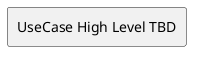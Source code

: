 @startuml
 rectangle "UseCase High Level TBD"
@enduml

left to right direction

:Actor Name: as A1

rectangle "<%= name %>"  #lightblue {
    :Actor Name: as A1

    (Use Case Name) as UCN
}


